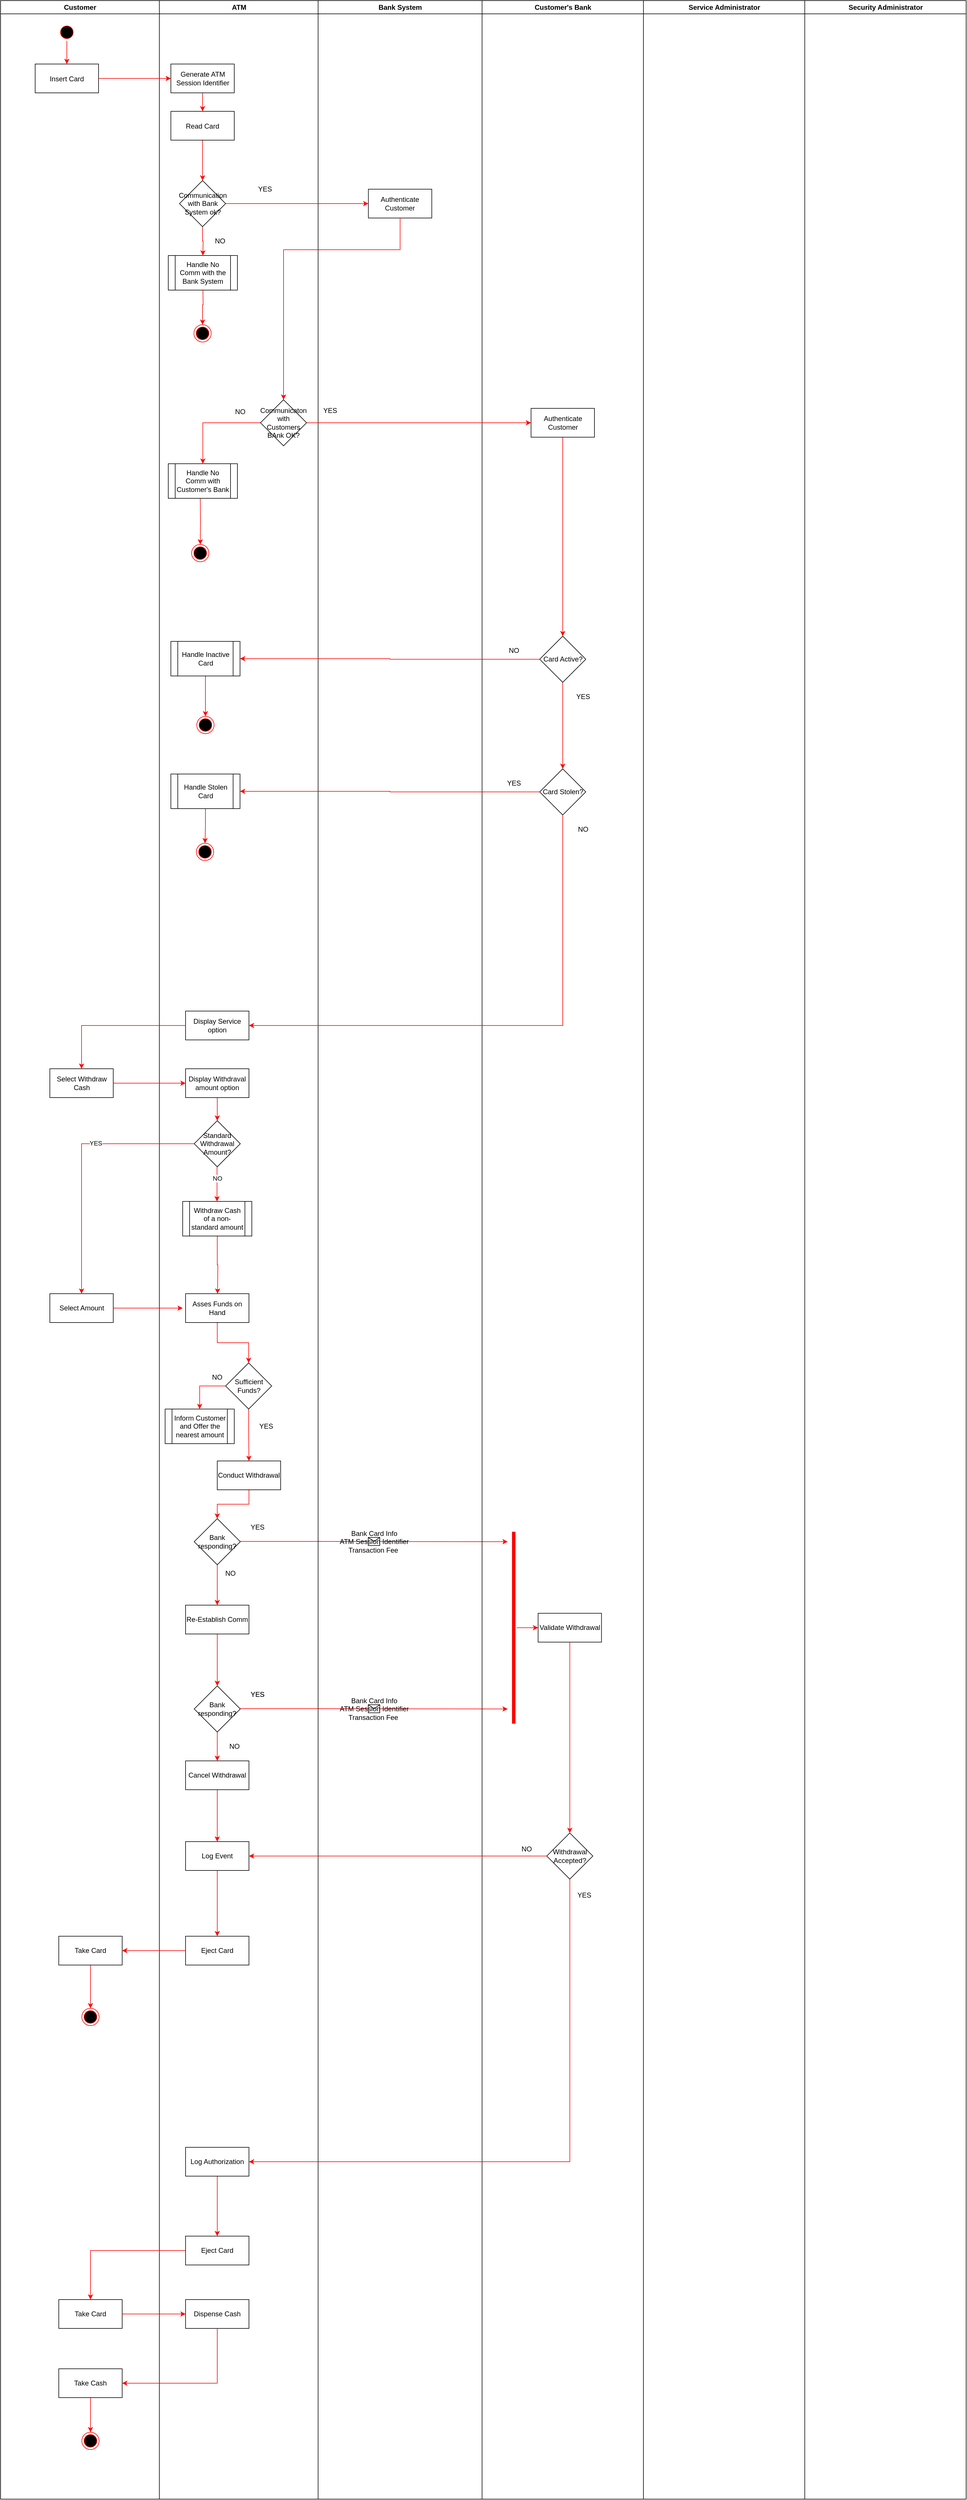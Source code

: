<mxfile version="15.4.0" type="device"><diagram name="Page-1" id="e7e014a7-5840-1c2e-5031-d8a46d1fe8dd"><mxGraphModel dx="2516" dy="1174" grid="1" gridSize="10" guides="1" tooltips="1" connect="1" arrows="1" fold="1" page="1" pageScale="1" pageWidth="1169" pageHeight="826" background="none" math="0" shadow="0"><root><mxCell id="0"/><mxCell id="1" parent="0"/><mxCell id="2" value="Customer" style="swimlane;whiteSpace=wrap" parent="1" vertex="1"><mxGeometry x="333" y="128" width="275.5" height="4332" as="geometry"/></mxCell><mxCell id="QSRSOVhNyhMtM-v_pPUn-55" value="" style="edgeStyle=orthogonalEdgeStyle;rounded=0;orthogonalLoop=1;jettySize=auto;html=1;strokeColor=#FF0000;" parent="2" source="5" target="7" edge="1"><mxGeometry relative="1" as="geometry"/></mxCell><mxCell id="5" value="" style="ellipse;shape=startState;fillColor=#000000;strokeColor=#ff0000;" parent="2" vertex="1"><mxGeometry x="100" y="40" width="30" height="30" as="geometry"/></mxCell><mxCell id="7" value="Insert Card" style="" parent="2" vertex="1"><mxGeometry x="60" y="110" width="110" height="50" as="geometry"/></mxCell><mxCell id="QSRSOVhNyhMtM-v_pPUn-69" value="Select Withdraw Cash" style="whiteSpace=wrap;" parent="2" vertex="1"><mxGeometry x="85.5" y="1852" width="110" height="50" as="geometry"/></mxCell><mxCell id="UM1wGx_gMMaSEv54iwLZ-45" value="Select Amount" style="whiteSpace=wrap;" parent="2" vertex="1"><mxGeometry x="85.5" y="2242" width="110" height="50" as="geometry"/></mxCell><mxCell id="UM1wGx_gMMaSEv54iwLZ-98" value="Take Card" style="whiteSpace=wrap;" parent="2" vertex="1"><mxGeometry x="101" y="3986" width="110" height="50" as="geometry"/></mxCell><mxCell id="UM1wGx_gMMaSEv54iwLZ-106" style="edgeStyle=orthogonalEdgeStyle;rounded=0;orthogonalLoop=1;jettySize=auto;html=1;entryX=0.5;entryY=0;entryDx=0;entryDy=0;strokeColor=#FF0000;" parent="2" source="UM1wGx_gMMaSEv54iwLZ-102" target="UM1wGx_gMMaSEv54iwLZ-105" edge="1"><mxGeometry relative="1" as="geometry"/></mxCell><mxCell id="UM1wGx_gMMaSEv54iwLZ-102" value="Take Cash" style="whiteSpace=wrap;" parent="2" vertex="1"><mxGeometry x="101" y="4106" width="110" height="50" as="geometry"/></mxCell><mxCell id="UM1wGx_gMMaSEv54iwLZ-105" value="" style="ellipse;shape=endState;fillColor=#000000;strokeColor=#ff0000" parent="2" vertex="1"><mxGeometry x="141" y="4216" width="30" height="30" as="geometry"/></mxCell><mxCell id="UM1wGx_gMMaSEv54iwLZ-145" style="edgeStyle=orthogonalEdgeStyle;rounded=0;orthogonalLoop=1;jettySize=auto;html=1;entryX=0.5;entryY=0;entryDx=0;entryDy=0;strokeColor=#FF0000;" parent="2" source="UM1wGx_gMMaSEv54iwLZ-142" target="UM1wGx_gMMaSEv54iwLZ-144" edge="1"><mxGeometry relative="1" as="geometry"/></mxCell><mxCell id="UM1wGx_gMMaSEv54iwLZ-142" value="Take Card" style="whiteSpace=wrap;" parent="2" vertex="1"><mxGeometry x="101" y="3356" width="110" height="50" as="geometry"/></mxCell><mxCell id="UM1wGx_gMMaSEv54iwLZ-144" value="" style="ellipse;shape=endState;fillColor=#000000;strokeColor=#ff0000" parent="2" vertex="1"><mxGeometry x="141" y="3481" width="30" height="30" as="geometry"/></mxCell><mxCell id="3" value="ATM" style="swimlane;whiteSpace=wrap" parent="1" vertex="1"><mxGeometry x="608.5" y="128" width="275.5" height="4332" as="geometry"/></mxCell><mxCell id="QSRSOVhNyhMtM-v_pPUn-58" value="" style="edgeStyle=orthogonalEdgeStyle;rounded=0;orthogonalLoop=1;jettySize=auto;html=1;strokeColor=#FF0000;" parent="3" source="15" target="16" edge="1"><mxGeometry relative="1" as="geometry"/></mxCell><mxCell id="15" value="Generate ATM Session Identifier" style="verticalAlign=middle;whiteSpace=wrap;" parent="3" vertex="1"><mxGeometry x="20" y="110" width="110" height="50" as="geometry"/></mxCell><mxCell id="UM1wGx_gMMaSEv54iwLZ-157" style="edgeStyle=orthogonalEdgeStyle;rounded=0;orthogonalLoop=1;jettySize=auto;html=1;strokeColor=#FF0000;" parent="3" source="16" target="UM1wGx_gMMaSEv54iwLZ-154" edge="1"><mxGeometry relative="1" as="geometry"/></mxCell><mxCell id="16" value="Read Card" style="" parent="3" vertex="1"><mxGeometry x="20" y="192" width="110" height="50" as="geometry"/></mxCell><mxCell id="QSRSOVhNyhMtM-v_pPUn-66" value="Display Service option" style="whiteSpace=wrap;" parent="3" vertex="1"><mxGeometry x="45.5" y="1752" width="110" height="50" as="geometry"/></mxCell><mxCell id="UM1wGx_gMMaSEv54iwLZ-44" style="edgeStyle=orthogonalEdgeStyle;rounded=0;orthogonalLoop=1;jettySize=auto;html=1;entryX=0.5;entryY=0;entryDx=0;entryDy=0;strokeColor=#FF0000;" parent="3" source="UM1wGx_gMMaSEv54iwLZ-41" target="UM1wGx_gMMaSEv54iwLZ-43" edge="1"><mxGeometry relative="1" as="geometry"/></mxCell><mxCell id="UM1wGx_gMMaSEv54iwLZ-41" value="Display Withdraval amount option" style="whiteSpace=wrap;" parent="3" vertex="1"><mxGeometry x="45.5" y="1852" width="110" height="50" as="geometry"/></mxCell><mxCell id="UM1wGx_gMMaSEv54iwLZ-43" value="Standard Withdrawal Amount?" style="rhombus;whiteSpace=wrap;html=1;" parent="3" vertex="1"><mxGeometry x="60.5" y="1942" width="80" height="80" as="geometry"/></mxCell><mxCell id="UM1wGx_gMMaSEv54iwLZ-54" value="" style="edgeStyle=orthogonalEdgeStyle;rounded=0;orthogonalLoop=1;jettySize=auto;html=1;strokeColor=#FF0000;" parent="3" source="UM1wGx_gMMaSEv54iwLZ-49" edge="1"><mxGeometry relative="1" as="geometry"><mxPoint x="101" y="2242" as="targetPoint"/></mxGeometry></mxCell><mxCell id="UM1wGx_gMMaSEv54iwLZ-49" value="Withdraw Cash of a non-standard amount" style="shape=process;whiteSpace=wrap;html=1;backgroundOutline=1;" parent="3" vertex="1"><mxGeometry x="40.5" y="2082" width="120" height="60" as="geometry"/></mxCell><mxCell id="UM1wGx_gMMaSEv54iwLZ-110" style="edgeStyle=orthogonalEdgeStyle;rounded=0;orthogonalLoop=1;jettySize=auto;html=1;strokeColor=#FF0000;" parent="3" source="UM1wGx_gMMaSEv54iwLZ-55" target="UM1wGx_gMMaSEv54iwLZ-109" edge="1"><mxGeometry relative="1" as="geometry"/></mxCell><mxCell id="UM1wGx_gMMaSEv54iwLZ-55" value="Conduct Withdrawal" style="whiteSpace=wrap;" parent="3" vertex="1"><mxGeometry x="100.5" y="2532" width="110" height="50" as="geometry"/></mxCell><mxCell id="UM1wGx_gMMaSEv54iwLZ-60" style="edgeStyle=orthogonalEdgeStyle;rounded=0;orthogonalLoop=1;jettySize=auto;html=1;entryX=0.5;entryY=0;entryDx=0;entryDy=0;strokeColor=#FF0000;" parent="3" source="UM1wGx_gMMaSEv54iwLZ-57" target="UM1wGx_gMMaSEv54iwLZ-59" edge="1"><mxGeometry relative="1" as="geometry"/></mxCell><mxCell id="UM1wGx_gMMaSEv54iwLZ-57" value="Asses Funds on Hand" style="whiteSpace=wrap;" parent="3" vertex="1"><mxGeometry x="45.5" y="2242" width="110" height="50" as="geometry"/></mxCell><mxCell id="UM1wGx_gMMaSEv54iwLZ-64" style="edgeStyle=orthogonalEdgeStyle;rounded=0;orthogonalLoop=1;jettySize=auto;html=1;entryX=0.5;entryY=0;entryDx=0;entryDy=0;strokeColor=#FF0000;" parent="3" source="UM1wGx_gMMaSEv54iwLZ-59" target="UM1wGx_gMMaSEv54iwLZ-55" edge="1"><mxGeometry relative="1" as="geometry"/></mxCell><mxCell id="UM1wGx_gMMaSEv54iwLZ-59" value="Sufficient Funds?" style="rhombus;whiteSpace=wrap;html=1;" parent="3" vertex="1"><mxGeometry x="115" y="2362" width="80" height="80" as="geometry"/></mxCell><mxCell id="UM1wGx_gMMaSEv54iwLZ-61" value="" style="endArrow=classic;html=1;rounded=0;strokeColor=#FF0000;edgeStyle=orthogonalEdgeStyle;" parent="3" edge="1"><mxGeometry relative="1" as="geometry"><mxPoint x="100.08" y="2042" as="sourcePoint"/><mxPoint x="100.08" y="2082" as="targetPoint"/><Array as="points"><mxPoint x="100.16" y="2022"/><mxPoint x="100.16" y="2092"/></Array></mxGeometry></mxCell><mxCell id="UM1wGx_gMMaSEv54iwLZ-62" value="NO" style="edgeLabel;resizable=0;html=1;align=center;verticalAlign=middle;" parent="UM1wGx_gMMaSEv54iwLZ-61" connectable="0" vertex="1"><mxGeometry relative="1" as="geometry"/></mxCell><mxCell id="UM1wGx_gMMaSEv54iwLZ-67" value="YES" style="text;html=1;strokeColor=none;fillColor=none;align=center;verticalAlign=middle;whiteSpace=wrap;rounded=0;" parent="3" vertex="1"><mxGeometry x="155.5" y="2457" width="60" height="30" as="geometry"/></mxCell><mxCell id="UM1wGx_gMMaSEv54iwLZ-70" value="NO" style="text;html=1;strokeColor=none;fillColor=none;align=center;verticalAlign=middle;whiteSpace=wrap;rounded=0;" parent="3" vertex="1"><mxGeometry x="70" y="2372" width="60" height="30" as="geometry"/></mxCell><mxCell id="UM1wGx_gMMaSEv54iwLZ-74" value="" style="endArrow=classic;html=1;rounded=0;strokeColor=#FF0000;edgeStyle=orthogonalEdgeStyle;" parent="3" edge="1"><mxGeometry relative="1" as="geometry"><mxPoint x="140.5" y="2671.5" as="sourcePoint"/><mxPoint x="604.5" y="2672" as="targetPoint"/><Array as="points"><mxPoint x="240.5" y="2672"/><mxPoint x="358.5" y="2672"/></Array></mxGeometry></mxCell><mxCell id="UM1wGx_gMMaSEv54iwLZ-75" value="Bank Card Info&lt;br&gt;ATM Session Identifier&lt;br&gt;Transaction Fee&amp;nbsp;" style="shape=message;html=1;outlineConnect=0;" parent="UM1wGx_gMMaSEv54iwLZ-74" vertex="1"><mxGeometry width="20" height="14" relative="1" as="geometry"><mxPoint x="-10" y="-7" as="offset"/></mxGeometry></mxCell><mxCell id="UM1wGx_gMMaSEv54iwLZ-104" style="edgeStyle=orthogonalEdgeStyle;rounded=0;orthogonalLoop=1;jettySize=auto;html=1;strokeColor=#FF0000;" parent="3" source="UM1wGx_gMMaSEv54iwLZ-79" target="UM1wGx_gMMaSEv54iwLZ-87" edge="1"><mxGeometry relative="1" as="geometry"/></mxCell><mxCell id="UM1wGx_gMMaSEv54iwLZ-79" value="Log Authorization" style="whiteSpace=wrap;" parent="3" vertex="1"><mxGeometry x="45.5" y="3722" width="110" height="50" as="geometry"/></mxCell><mxCell id="UM1wGx_gMMaSEv54iwLZ-87" value="Eject Card" style="whiteSpace=wrap;" parent="3" vertex="1"><mxGeometry x="45.5" y="3876" width="110" height="50" as="geometry"/></mxCell><mxCell id="UM1wGx_gMMaSEv54iwLZ-100" value="Dispense Cash" style="whiteSpace=wrap;" parent="3" vertex="1"><mxGeometry x="45.5" y="3986" width="110" height="50" as="geometry"/></mxCell><mxCell id="UM1wGx_gMMaSEv54iwLZ-113" style="edgeStyle=orthogonalEdgeStyle;rounded=0;orthogonalLoop=1;jettySize=auto;html=1;strokeColor=#FF0000;" parent="3" source="UM1wGx_gMMaSEv54iwLZ-109" target="UM1wGx_gMMaSEv54iwLZ-112" edge="1"><mxGeometry relative="1" as="geometry"/></mxCell><mxCell id="UM1wGx_gMMaSEv54iwLZ-109" value="Bank responding?" style="rhombus;whiteSpace=wrap;html=1;" parent="3" vertex="1"><mxGeometry x="60.5" y="2632" width="80" height="80" as="geometry"/></mxCell><mxCell id="UM1wGx_gMMaSEv54iwLZ-111" value="YES" style="text;html=1;strokeColor=none;fillColor=none;align=center;verticalAlign=middle;whiteSpace=wrap;rounded=0;" parent="3" vertex="1"><mxGeometry x="140.5" y="2632" width="60" height="30" as="geometry"/></mxCell><mxCell id="UM1wGx_gMMaSEv54iwLZ-124" style="edgeStyle=orthogonalEdgeStyle;rounded=0;orthogonalLoop=1;jettySize=auto;html=1;entryX=0.5;entryY=0;entryDx=0;entryDy=0;strokeColor=#FF0000;" parent="3" source="UM1wGx_gMMaSEv54iwLZ-112" target="UM1wGx_gMMaSEv54iwLZ-118" edge="1"><mxGeometry relative="1" as="geometry"/></mxCell><mxCell id="UM1wGx_gMMaSEv54iwLZ-112" value="Re-Establish Comm" style="whiteSpace=wrap;" parent="3" vertex="1"><mxGeometry x="45.5" y="2782" width="110" height="50" as="geometry"/></mxCell><mxCell id="UM1wGx_gMMaSEv54iwLZ-114" value="NO" style="text;html=1;strokeColor=none;fillColor=none;align=center;verticalAlign=middle;whiteSpace=wrap;rounded=0;" parent="3" vertex="1"><mxGeometry x="93.25" y="2712" width="60" height="30" as="geometry"/></mxCell><mxCell id="UM1wGx_gMMaSEv54iwLZ-136" style="edgeStyle=orthogonalEdgeStyle;rounded=0;orthogonalLoop=1;jettySize=auto;html=1;entryX=0.5;entryY=0;entryDx=0;entryDy=0;strokeColor=#FF0000;" parent="3" source="UM1wGx_gMMaSEv54iwLZ-118" target="UM1wGx_gMMaSEv54iwLZ-135" edge="1"><mxGeometry relative="1" as="geometry"/></mxCell><mxCell id="UM1wGx_gMMaSEv54iwLZ-118" value="Bank responding?" style="rhombus;whiteSpace=wrap;html=1;" parent="3" vertex="1"><mxGeometry x="60.5" y="2922" width="80" height="80" as="geometry"/></mxCell><mxCell id="UM1wGx_gMMaSEv54iwLZ-119" value="YES" style="text;html=1;strokeColor=none;fillColor=none;align=center;verticalAlign=middle;whiteSpace=wrap;rounded=0;" parent="3" vertex="1"><mxGeometry x="140.5" y="2922" width="60" height="30" as="geometry"/></mxCell><mxCell id="UM1wGx_gMMaSEv54iwLZ-131" value="" style="endArrow=classic;html=1;rounded=0;strokeColor=#FF0000;edgeStyle=orthogonalEdgeStyle;" parent="3" edge="1"><mxGeometry relative="1" as="geometry"><mxPoint x="140.5" y="2961.5" as="sourcePoint"/><mxPoint x="604.5" y="2962" as="targetPoint"/><Array as="points"><mxPoint x="240.5" y="2961"/><mxPoint x="341.5" y="2962"/></Array></mxGeometry></mxCell><mxCell id="UM1wGx_gMMaSEv54iwLZ-132" value="Bank Card Info&lt;br&gt;ATM Session Identifier&lt;br&gt;Transaction Fee&amp;nbsp;" style="shape=message;html=1;outlineConnect=0;" parent="UM1wGx_gMMaSEv54iwLZ-131" vertex="1"><mxGeometry width="20" height="14" relative="1" as="geometry"><mxPoint x="-10" y="-7" as="offset"/></mxGeometry></mxCell><mxCell id="UM1wGx_gMMaSEv54iwLZ-133" value="YES" style="text;html=1;strokeColor=none;fillColor=none;align=center;verticalAlign=middle;whiteSpace=wrap;rounded=0;" parent="3" vertex="1"><mxGeometry x="140.5" y="2922" width="60" height="30" as="geometry"/></mxCell><mxCell id="UM1wGx_gMMaSEv54iwLZ-139" style="edgeStyle=orthogonalEdgeStyle;rounded=0;orthogonalLoop=1;jettySize=auto;html=1;strokeColor=#FF0000;" parent="3" source="UM1wGx_gMMaSEv54iwLZ-135" target="UM1wGx_gMMaSEv54iwLZ-137" edge="1"><mxGeometry relative="1" as="geometry"/></mxCell><mxCell id="UM1wGx_gMMaSEv54iwLZ-135" value="Cancel Withdrawal" style="whiteSpace=wrap;" parent="3" vertex="1"><mxGeometry x="45.5" y="3052" width="110" height="50" as="geometry"/></mxCell><mxCell id="UM1wGx_gMMaSEv54iwLZ-141" style="edgeStyle=orthogonalEdgeStyle;rounded=0;orthogonalLoop=1;jettySize=auto;html=1;entryX=0.5;entryY=0;entryDx=0;entryDy=0;strokeColor=#FF0000;" parent="3" source="UM1wGx_gMMaSEv54iwLZ-137" target="UM1wGx_gMMaSEv54iwLZ-140" edge="1"><mxGeometry relative="1" as="geometry"/></mxCell><mxCell id="UM1wGx_gMMaSEv54iwLZ-137" value="Log Event" style="whiteSpace=wrap;" parent="3" vertex="1"><mxGeometry x="45.5" y="3192" width="110" height="50" as="geometry"/></mxCell><mxCell id="UM1wGx_gMMaSEv54iwLZ-138" value="NO" style="text;html=1;strokeColor=none;fillColor=none;align=center;verticalAlign=middle;whiteSpace=wrap;rounded=0;" parent="3" vertex="1"><mxGeometry x="100.5" y="3012" width="60" height="30" as="geometry"/></mxCell><mxCell id="UM1wGx_gMMaSEv54iwLZ-140" value="Eject Card" style="whiteSpace=wrap;" parent="3" vertex="1"><mxGeometry x="45.5" y="3356" width="110" height="50" as="geometry"/></mxCell><mxCell id="UM1wGx_gMMaSEv54iwLZ-159" style="edgeStyle=orthogonalEdgeStyle;rounded=0;orthogonalLoop=1;jettySize=auto;html=1;entryX=0.5;entryY=0;entryDx=0;entryDy=0;strokeColor=#FF0000;" parent="3" source="UM1wGx_gMMaSEv54iwLZ-154" edge="1"><mxGeometry relative="1" as="geometry"><mxPoint x="75.5" y="442" as="targetPoint"/></mxGeometry></mxCell><mxCell id="UM1wGx_gMMaSEv54iwLZ-154" value="Communication with Bank System ok?" style="rhombus;whiteSpace=wrap;html=1;" parent="3" vertex="1"><mxGeometry x="35" y="312" width="80" height="80" as="geometry"/></mxCell><mxCell id="UM1wGx_gMMaSEv54iwLZ-161" style="edgeStyle=orthogonalEdgeStyle;rounded=0;orthogonalLoop=1;jettySize=auto;html=1;entryX=0.5;entryY=0;entryDx=0;entryDy=0;strokeColor=#FF0000;" parent="3" target="UM1wGx_gMMaSEv54iwLZ-160" edge="1"><mxGeometry relative="1" as="geometry"><mxPoint x="75.5" y="492" as="sourcePoint"/></mxGeometry></mxCell><mxCell id="UM1wGx_gMMaSEv54iwLZ-160" value="" style="ellipse;shape=endState;fillColor=#000000;strokeColor=#ff0000" parent="3" vertex="1"><mxGeometry x="60" y="562" width="30" height="30" as="geometry"/></mxCell><mxCell id="UM1wGx_gMMaSEv54iwLZ-171" style="edgeStyle=orthogonalEdgeStyle;rounded=0;orthogonalLoop=1;jettySize=auto;html=1;entryX=0.5;entryY=0;entryDx=0;entryDy=0;strokeColor=#FF0000;" parent="3" target="UM1wGx_gMMaSEv54iwLZ-170" edge="1"><mxGeometry relative="1" as="geometry"><mxPoint x="71" y="863" as="sourcePoint"/></mxGeometry></mxCell><mxCell id="UM1wGx_gMMaSEv54iwLZ-163" value="&lt;span&gt;Handle No Comm with the Bank System&lt;/span&gt;" style="shape=process;whiteSpace=wrap;html=1;backgroundOutline=1;" parent="3" vertex="1"><mxGeometry x="15.5" y="442" width="120" height="60" as="geometry"/></mxCell><mxCell id="UM1wGx_gMMaSEv54iwLZ-191" style="edgeStyle=orthogonalEdgeStyle;rounded=0;orthogonalLoop=1;jettySize=auto;html=1;strokeColor=#FF0000;" parent="3" source="UM1wGx_gMMaSEv54iwLZ-164" target="UM1wGx_gMMaSEv54iwLZ-189" edge="1"><mxGeometry relative="1" as="geometry"/></mxCell><mxCell id="UM1wGx_gMMaSEv54iwLZ-164" value="Communicaton with Customers BAnk OK?" style="rhombus;whiteSpace=wrap;html=1;" parent="3" vertex="1"><mxGeometry x="175.5" y="692" width="80" height="80" as="geometry"/></mxCell><mxCell id="UM1wGx_gMMaSEv54iwLZ-166" value="YES" style="text;html=1;strokeColor=none;fillColor=none;align=center;verticalAlign=middle;whiteSpace=wrap;rounded=0;" parent="3" vertex="1"><mxGeometry x="153.25" y="312" width="60" height="30" as="geometry"/></mxCell><mxCell id="UM1wGx_gMMaSEv54iwLZ-167" value="NO" style="text;html=1;strokeColor=none;fillColor=none;align=center;verticalAlign=middle;whiteSpace=wrap;rounded=0;" parent="3" vertex="1"><mxGeometry x="75.5" y="402" width="60" height="30" as="geometry"/></mxCell><mxCell id="UM1wGx_gMMaSEv54iwLZ-169" value="NO" style="text;html=1;strokeColor=none;fillColor=none;align=center;verticalAlign=middle;whiteSpace=wrap;rounded=0;" parent="3" vertex="1"><mxGeometry x="110.5" y="698" width="60" height="30" as="geometry"/></mxCell><mxCell id="UM1wGx_gMMaSEv54iwLZ-170" value="" style="ellipse;shape=endState;fillColor=#000000;strokeColor=#ff0000" parent="3" vertex="1"><mxGeometry x="56" y="943" width="30" height="30" as="geometry"/></mxCell><mxCell id="UM1wGx_gMMaSEv54iwLZ-189" value="&lt;span&gt;Handle No Comm with Customer's Bank&lt;/span&gt;" style="shape=process;whiteSpace=wrap;html=1;backgroundOutline=1;" parent="3" vertex="1"><mxGeometry x="15.5" y="803" width="120" height="60" as="geometry"/></mxCell><mxCell id="UM1wGx_gMMaSEv54iwLZ-204" style="edgeStyle=orthogonalEdgeStyle;rounded=0;orthogonalLoop=1;jettySize=auto;html=1;entryX=0.5;entryY=0;entryDx=0;entryDy=0;strokeColor=#FF0000;" parent="3" source="UM1wGx_gMMaSEv54iwLZ-192" target="UM1wGx_gMMaSEv54iwLZ-202" edge="1"><mxGeometry relative="1" as="geometry"/></mxCell><mxCell id="UM1wGx_gMMaSEv54iwLZ-192" value="&lt;span&gt;Handle Inactive Card&lt;/span&gt;" style="shape=process;whiteSpace=wrap;html=1;backgroundOutline=1;" parent="3" vertex="1"><mxGeometry x="20" y="1111" width="120" height="60" as="geometry"/></mxCell><mxCell id="UM1wGx_gMMaSEv54iwLZ-205" style="edgeStyle=orthogonalEdgeStyle;rounded=0;orthogonalLoop=1;jettySize=auto;html=1;entryX=0.5;entryY=0;entryDx=0;entryDy=0;strokeColor=#FF0000;" parent="3" source="UM1wGx_gMMaSEv54iwLZ-196" target="UM1wGx_gMMaSEv54iwLZ-203" edge="1"><mxGeometry relative="1" as="geometry"/></mxCell><mxCell id="UM1wGx_gMMaSEv54iwLZ-196" value="&lt;span&gt;Handle Stolen Card&lt;/span&gt;" style="shape=process;whiteSpace=wrap;html=1;backgroundOutline=1;" parent="3" vertex="1"><mxGeometry x="20" y="1341" width="120" height="60" as="geometry"/></mxCell><mxCell id="UM1wGx_gMMaSEv54iwLZ-202" value="" style="ellipse;shape=endState;fillColor=#000000;strokeColor=#ff0000" parent="3" vertex="1"><mxGeometry x="65" y="1241" width="30" height="30" as="geometry"/></mxCell><mxCell id="UM1wGx_gMMaSEv54iwLZ-203" value="" style="ellipse;shape=endState;fillColor=#000000;strokeColor=#ff0000" parent="3" vertex="1"><mxGeometry x="64.25" y="1461" width="30" height="30" as="geometry"/></mxCell><mxCell id="UM1wGx_gMMaSEv54iwLZ-68" value="Inform Customer and Offer the nearest amount" style="shape=process;whiteSpace=wrap;html=1;backgroundOutline=1;" parent="3" vertex="1"><mxGeometry x="10" y="2442" width="120" height="60" as="geometry"/></mxCell><mxCell id="UM1wGx_gMMaSEv54iwLZ-69" style="edgeStyle=orthogonalEdgeStyle;rounded=0;orthogonalLoop=1;jettySize=auto;html=1;entryX=0.5;entryY=0;entryDx=0;entryDy=0;strokeColor=#FF0000;" parent="3" source="UM1wGx_gMMaSEv54iwLZ-59" target="UM1wGx_gMMaSEv54iwLZ-68" edge="1"><mxGeometry relative="1" as="geometry"><Array as="points"><mxPoint x="70" y="2402"/></Array></mxGeometry></mxCell><mxCell id="4" value="Bank System" style="swimlane;whiteSpace=wrap;startSize=23;" parent="1" vertex="1"><mxGeometry x="884" y="128" width="284.5" height="4332" as="geometry"/></mxCell><mxCell id="UM1wGx_gMMaSEv54iwLZ-156" value="Authenticate Customer" style="whiteSpace=wrap;" parent="4" vertex="1"><mxGeometry x="87.25" y="327" width="110" height="50" as="geometry"/></mxCell><mxCell id="UM1wGx_gMMaSEv54iwLZ-173" value="YES" style="text;html=1;strokeColor=none;fillColor=none;align=center;verticalAlign=middle;whiteSpace=wrap;rounded=0;" parent="4" vertex="1"><mxGeometry x="-9.5" y="696" width="60" height="30" as="geometry"/></mxCell><mxCell id="QSRSOVhNyhMtM-v_pPUn-41" value="Customer's Bank" style="swimlane;whiteSpace=wrap;startSize=23;" parent="1" vertex="1"><mxGeometry x="1168.5" y="128" width="280" height="4332" as="geometry"/></mxCell><mxCell id="UM1wGx_gMMaSEv54iwLZ-182" style="edgeStyle=orthogonalEdgeStyle;rounded=0;orthogonalLoop=1;jettySize=auto;html=1;entryX=0.5;entryY=0;entryDx=0;entryDy=0;strokeColor=#FF0000;" parent="QSRSOVhNyhMtM-v_pPUn-41" source="UM1wGx_gMMaSEv54iwLZ-174" target="UM1wGx_gMMaSEv54iwLZ-181" edge="1"><mxGeometry relative="1" as="geometry"/></mxCell><mxCell id="UM1wGx_gMMaSEv54iwLZ-174" value="Authenticate Customer" style="whiteSpace=wrap;" parent="QSRSOVhNyhMtM-v_pPUn-41" vertex="1"><mxGeometry x="85" y="707" width="110" height="50" as="geometry"/></mxCell><mxCell id="UM1wGx_gMMaSEv54iwLZ-184" style="edgeStyle=orthogonalEdgeStyle;rounded=0;orthogonalLoop=1;jettySize=auto;html=1;entryX=0.5;entryY=0;entryDx=0;entryDy=0;strokeColor=#FF0000;" parent="QSRSOVhNyhMtM-v_pPUn-41" source="UM1wGx_gMMaSEv54iwLZ-181" target="UM1wGx_gMMaSEv54iwLZ-183" edge="1"><mxGeometry relative="1" as="geometry"/></mxCell><mxCell id="UM1wGx_gMMaSEv54iwLZ-181" value="Card Active?" style="rhombus;whiteSpace=wrap;html=1;" parent="QSRSOVhNyhMtM-v_pPUn-41" vertex="1"><mxGeometry x="100" y="1102" width="80" height="80" as="geometry"/></mxCell><mxCell id="UM1wGx_gMMaSEv54iwLZ-183" value="Card Stolen?" style="rhombus;whiteSpace=wrap;html=1;" parent="QSRSOVhNyhMtM-v_pPUn-41" vertex="1"><mxGeometry x="100" y="1332" width="80" height="80" as="geometry"/></mxCell><mxCell id="UM1wGx_gMMaSEv54iwLZ-185" value="YES" style="text;html=1;strokeColor=none;fillColor=none;align=center;verticalAlign=middle;whiteSpace=wrap;rounded=0;" parent="QSRSOVhNyhMtM-v_pPUn-41" vertex="1"><mxGeometry x="145.5" y="1192" width="60" height="30" as="geometry"/></mxCell><mxCell id="UM1wGx_gMMaSEv54iwLZ-188" value="NO" style="text;html=1;strokeColor=none;fillColor=none;align=center;verticalAlign=middle;whiteSpace=wrap;rounded=0;" parent="QSRSOVhNyhMtM-v_pPUn-41" vertex="1"><mxGeometry x="25" y="1112" width="60" height="30" as="geometry"/></mxCell><mxCell id="UM1wGx_gMMaSEv54iwLZ-198" value="YES" style="text;html=1;strokeColor=none;fillColor=none;align=center;verticalAlign=middle;whiteSpace=wrap;rounded=0;" parent="QSRSOVhNyhMtM-v_pPUn-41" vertex="1"><mxGeometry x="25" y="1342" width="60" height="30" as="geometry"/></mxCell><mxCell id="UM1wGx_gMMaSEv54iwLZ-199" value="NO" style="text;html=1;strokeColor=none;fillColor=none;align=center;verticalAlign=middle;whiteSpace=wrap;rounded=0;" parent="QSRSOVhNyhMtM-v_pPUn-41" vertex="1"><mxGeometry x="145.5" y="1422" width="60" height="30" as="geometry"/></mxCell><mxCell id="UM1wGx_gMMaSEv54iwLZ-76" value="Validate Withdrawal" style="whiteSpace=wrap;" parent="QSRSOVhNyhMtM-v_pPUn-41" vertex="1"><mxGeometry x="97.25" y="2796.12" width="110" height="50" as="geometry"/></mxCell><mxCell id="UM1wGx_gMMaSEv54iwLZ-77" value="Withdrawal Accepted?" style="rhombus;whiteSpace=wrap;html=1;" parent="QSRSOVhNyhMtM-v_pPUn-41" vertex="1"><mxGeometry x="112.25" y="3177" width="80" height="80" as="geometry"/></mxCell><mxCell id="UM1wGx_gMMaSEv54iwLZ-146" style="edgeStyle=orthogonalEdgeStyle;rounded=0;orthogonalLoop=1;jettySize=auto;html=1;entryX=0.5;entryY=0;entryDx=0;entryDy=0;strokeColor=#FF0000;" parent="QSRSOVhNyhMtM-v_pPUn-41" source="UM1wGx_gMMaSEv54iwLZ-76" target="UM1wGx_gMMaSEv54iwLZ-77" edge="1"><mxGeometry relative="1" as="geometry"/></mxCell><mxCell id="UM1wGx_gMMaSEv54iwLZ-129" style="edgeStyle=orthogonalEdgeStyle;rounded=0;orthogonalLoop=1;jettySize=auto;html=1;entryX=0;entryY=0.5;entryDx=0;entryDy=0;strokeColor=#FF0000;" parent="QSRSOVhNyhMtM-v_pPUn-41" source="UM1wGx_gMMaSEv54iwLZ-128" target="UM1wGx_gMMaSEv54iwLZ-76" edge="1"><mxGeometry relative="1" as="geometry"/></mxCell><mxCell id="UM1wGx_gMMaSEv54iwLZ-128" value="" style="shape=line;html=1;strokeWidth=6;strokeColor=#ff0000;verticalAlign=middle;rotation=-90;" parent="QSRSOVhNyhMtM-v_pPUn-41" vertex="1"><mxGeometry x="-111.38" y="2816.12" width="332.75" height="10" as="geometry"/></mxCell><mxCell id="UM1wGx_gMMaSEv54iwLZ-150" value="YES" style="text;html=1;strokeColor=none;fillColor=none;align=center;verticalAlign=middle;whiteSpace=wrap;rounded=0;" parent="QSRSOVhNyhMtM-v_pPUn-41" vertex="1"><mxGeometry x="147.25" y="3270" width="60" height="30" as="geometry"/></mxCell><mxCell id="UM1wGx_gMMaSEv54iwLZ-152" value="NO" style="text;html=1;strokeColor=none;fillColor=none;align=center;verticalAlign=middle;whiteSpace=wrap;rounded=0;" parent="QSRSOVhNyhMtM-v_pPUn-41" vertex="1"><mxGeometry x="47.25" y="3190" width="60" height="30" as="geometry"/></mxCell><mxCell id="QSRSOVhNyhMtM-v_pPUn-47" value="Service Administrator" style="swimlane;whiteSpace=wrap;startSize=23;" parent="1" vertex="1"><mxGeometry x="1448.5" y="128" width="280" height="4332" as="geometry"/></mxCell><mxCell id="QSRSOVhNyhMtM-v_pPUn-53" style="edgeStyle=orthogonalEdgeStyle;rounded=0;orthogonalLoop=1;jettySize=auto;html=1;strokeColor=#FF0000;" parent="1" source="7" target="15" edge="1"><mxGeometry relative="1" as="geometry"/></mxCell><mxCell id="QSRSOVhNyhMtM-v_pPUn-70" style="edgeStyle=orthogonalEdgeStyle;rounded=0;orthogonalLoop=1;jettySize=auto;html=1;strokeColor=#FF0000;entryX=0.5;entryY=0;entryDx=0;entryDy=0;" parent="1" source="QSRSOVhNyhMtM-v_pPUn-66" target="QSRSOVhNyhMtM-v_pPUn-69" edge="1"><mxGeometry relative="1" as="geometry"><mxPoint x="469.5" y="1905" as="targetPoint"/></mxGeometry></mxCell><mxCell id="UM1wGx_gMMaSEv54iwLZ-42" style="edgeStyle=orthogonalEdgeStyle;rounded=0;orthogonalLoop=1;jettySize=auto;html=1;entryX=0;entryY=0.5;entryDx=0;entryDy=0;strokeColor=#FF0000;" parent="1" source="QSRSOVhNyhMtM-v_pPUn-69" target="UM1wGx_gMMaSEv54iwLZ-41" edge="1"><mxGeometry relative="1" as="geometry"/></mxCell><mxCell id="UM1wGx_gMMaSEv54iwLZ-46" style="edgeStyle=orthogonalEdgeStyle;rounded=0;orthogonalLoop=1;jettySize=auto;html=1;entryX=0.5;entryY=0;entryDx=0;entryDy=0;strokeColor=#FF0000;" parent="1" source="UM1wGx_gMMaSEv54iwLZ-43" target="UM1wGx_gMMaSEv54iwLZ-45" edge="1"><mxGeometry relative="1" as="geometry"/></mxCell><mxCell id="UM1wGx_gMMaSEv54iwLZ-47" value="YES" style="edgeLabel;html=1;align=center;verticalAlign=middle;resizable=0;points=[];" parent="UM1wGx_gMMaSEv54iwLZ-46" vertex="1" connectable="0"><mxGeometry x="-0.247" y="-1" relative="1" as="geometry"><mxPoint as="offset"/></mxGeometry></mxCell><mxCell id="UM1wGx_gMMaSEv54iwLZ-53" style="edgeStyle=orthogonalEdgeStyle;rounded=0;orthogonalLoop=1;jettySize=auto;html=1;entryX=0;entryY=0.5;entryDx=0;entryDy=0;strokeColor=#FF0000;" parent="1" source="UM1wGx_gMMaSEv54iwLZ-45" edge="1"><mxGeometry relative="1" as="geometry"><mxPoint x="649" y="2395" as="targetPoint"/></mxGeometry></mxCell><mxCell id="UM1wGx_gMMaSEv54iwLZ-99" style="edgeStyle=orthogonalEdgeStyle;rounded=0;orthogonalLoop=1;jettySize=auto;html=1;entryX=0.5;entryY=0;entryDx=0;entryDy=0;strokeColor=#FF0000;" parent="1" source="UM1wGx_gMMaSEv54iwLZ-87" target="UM1wGx_gMMaSEv54iwLZ-98" edge="1"><mxGeometry relative="1" as="geometry"/></mxCell><mxCell id="UM1wGx_gMMaSEv54iwLZ-101" style="edgeStyle=orthogonalEdgeStyle;rounded=0;orthogonalLoop=1;jettySize=auto;html=1;strokeColor=#FF0000;" parent="1" source="UM1wGx_gMMaSEv54iwLZ-98" target="UM1wGx_gMMaSEv54iwLZ-100" edge="1"><mxGeometry relative="1" as="geometry"/></mxCell><mxCell id="UM1wGx_gMMaSEv54iwLZ-103" style="edgeStyle=orthogonalEdgeStyle;rounded=0;orthogonalLoop=1;jettySize=auto;html=1;entryX=1;entryY=0.5;entryDx=0;entryDy=0;strokeColor=#FF0000;" parent="1" source="UM1wGx_gMMaSEv54iwLZ-100" target="UM1wGx_gMMaSEv54iwLZ-102" edge="1"><mxGeometry relative="1" as="geometry"><Array as="points"><mxPoint x="709.5" y="4259"/></Array></mxGeometry></mxCell><mxCell id="UM1wGx_gMMaSEv54iwLZ-143" style="edgeStyle=orthogonalEdgeStyle;rounded=0;orthogonalLoop=1;jettySize=auto;html=1;entryX=1;entryY=0.5;entryDx=0;entryDy=0;strokeColor=#FF0000;" parent="1" source="UM1wGx_gMMaSEv54iwLZ-140" target="UM1wGx_gMMaSEv54iwLZ-142" edge="1"><mxGeometry relative="1" as="geometry"/></mxCell><mxCell id="UM1wGx_gMMaSEv54iwLZ-149" style="edgeStyle=orthogonalEdgeStyle;rounded=0;orthogonalLoop=1;jettySize=auto;html=1;entryX=1;entryY=0.5;entryDx=0;entryDy=0;strokeColor=#FF0000;" parent="1" source="UM1wGx_gMMaSEv54iwLZ-77" target="UM1wGx_gMMaSEv54iwLZ-79" edge="1"><mxGeometry relative="1" as="geometry"><Array as="points"><mxPoint x="1321" y="3875"/></Array></mxGeometry></mxCell><mxCell id="UM1wGx_gMMaSEv54iwLZ-151" style="edgeStyle=orthogonalEdgeStyle;rounded=0;orthogonalLoop=1;jettySize=auto;html=1;strokeColor=#FF0000;entryX=1;entryY=0.5;entryDx=0;entryDy=0;" parent="1" source="UM1wGx_gMMaSEv54iwLZ-77" target="UM1wGx_gMMaSEv54iwLZ-137" edge="1"><mxGeometry relative="1" as="geometry"><Array as="points"/><mxPoint x="773" y="3348" as="targetPoint"/></mxGeometry></mxCell><mxCell id="UM1wGx_gMMaSEv54iwLZ-178" style="edgeStyle=orthogonalEdgeStyle;rounded=0;orthogonalLoop=1;jettySize=auto;html=1;entryX=0;entryY=0.5;entryDx=0;entryDy=0;strokeColor=#FF0000;" parent="1" source="UM1wGx_gMMaSEv54iwLZ-154" target="UM1wGx_gMMaSEv54iwLZ-156" edge="1"><mxGeometry relative="1" as="geometry"/></mxCell><mxCell id="UM1wGx_gMMaSEv54iwLZ-179" style="edgeStyle=orthogonalEdgeStyle;rounded=0;orthogonalLoop=1;jettySize=auto;html=1;strokeColor=#FF0000;" parent="1" source="UM1wGx_gMMaSEv54iwLZ-156" target="UM1wGx_gMMaSEv54iwLZ-164" edge="1"><mxGeometry relative="1" as="geometry"><Array as="points"><mxPoint x="1026" y="560"/><mxPoint x="824" y="560"/></Array></mxGeometry></mxCell><mxCell id="UM1wGx_gMMaSEv54iwLZ-180" style="edgeStyle=orthogonalEdgeStyle;rounded=0;orthogonalLoop=1;jettySize=auto;html=1;entryX=0;entryY=0.5;entryDx=0;entryDy=0;strokeColor=#FF0000;" parent="1" source="UM1wGx_gMMaSEv54iwLZ-164" target="UM1wGx_gMMaSEv54iwLZ-174" edge="1"><mxGeometry relative="1" as="geometry"/></mxCell><mxCell id="UM1wGx_gMMaSEv54iwLZ-194" style="edgeStyle=orthogonalEdgeStyle;rounded=0;orthogonalLoop=1;jettySize=auto;html=1;entryX=1;entryY=0.5;entryDx=0;entryDy=0;strokeColor=#FF0000;" parent="1" source="UM1wGx_gMMaSEv54iwLZ-181" target="UM1wGx_gMMaSEv54iwLZ-192" edge="1"><mxGeometry relative="1" as="geometry"/></mxCell><mxCell id="UM1wGx_gMMaSEv54iwLZ-195" style="edgeStyle=orthogonalEdgeStyle;rounded=0;orthogonalLoop=1;jettySize=auto;html=1;entryX=1;entryY=0.5;entryDx=0;entryDy=0;strokeColor=#FF0000;" parent="1" source="UM1wGx_gMMaSEv54iwLZ-183" target="QSRSOVhNyhMtM-v_pPUn-66" edge="1"><mxGeometry relative="1" as="geometry"><Array as="points"><mxPoint x="1309" y="1905"/></Array></mxGeometry></mxCell><mxCell id="UM1wGx_gMMaSEv54iwLZ-197" style="edgeStyle=orthogonalEdgeStyle;rounded=0;orthogonalLoop=1;jettySize=auto;html=1;entryX=1;entryY=0.5;entryDx=0;entryDy=0;strokeColor=#FF0000;" parent="1" source="UM1wGx_gMMaSEv54iwLZ-183" target="UM1wGx_gMMaSEv54iwLZ-196" edge="1"><mxGeometry relative="1" as="geometry"/></mxCell><mxCell id="toNzxo6rvq5KzBoRrIr6-16" value="Security Administrator" style="swimlane;whiteSpace=wrap;startSize=23;" vertex="1" parent="1"><mxGeometry x="1728.5" y="128" width="280" height="4332" as="geometry"/></mxCell></root></mxGraphModel></diagram></mxfile>